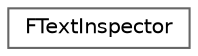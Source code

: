 digraph "Graphical Class Hierarchy"
{
 // INTERACTIVE_SVG=YES
 // LATEX_PDF_SIZE
  bgcolor="transparent";
  edge [fontname=Helvetica,fontsize=10,labelfontname=Helvetica,labelfontsize=10];
  node [fontname=Helvetica,fontsize=10,shape=box,height=0.2,width=0.4];
  rankdir="LR";
  Node0 [id="Node000000",label="FTextInspector",height=0.2,width=0.4,color="grey40", fillcolor="white", style="filled",URL="$de/d30/classFTextInspector.html",tooltip=" "];
}
